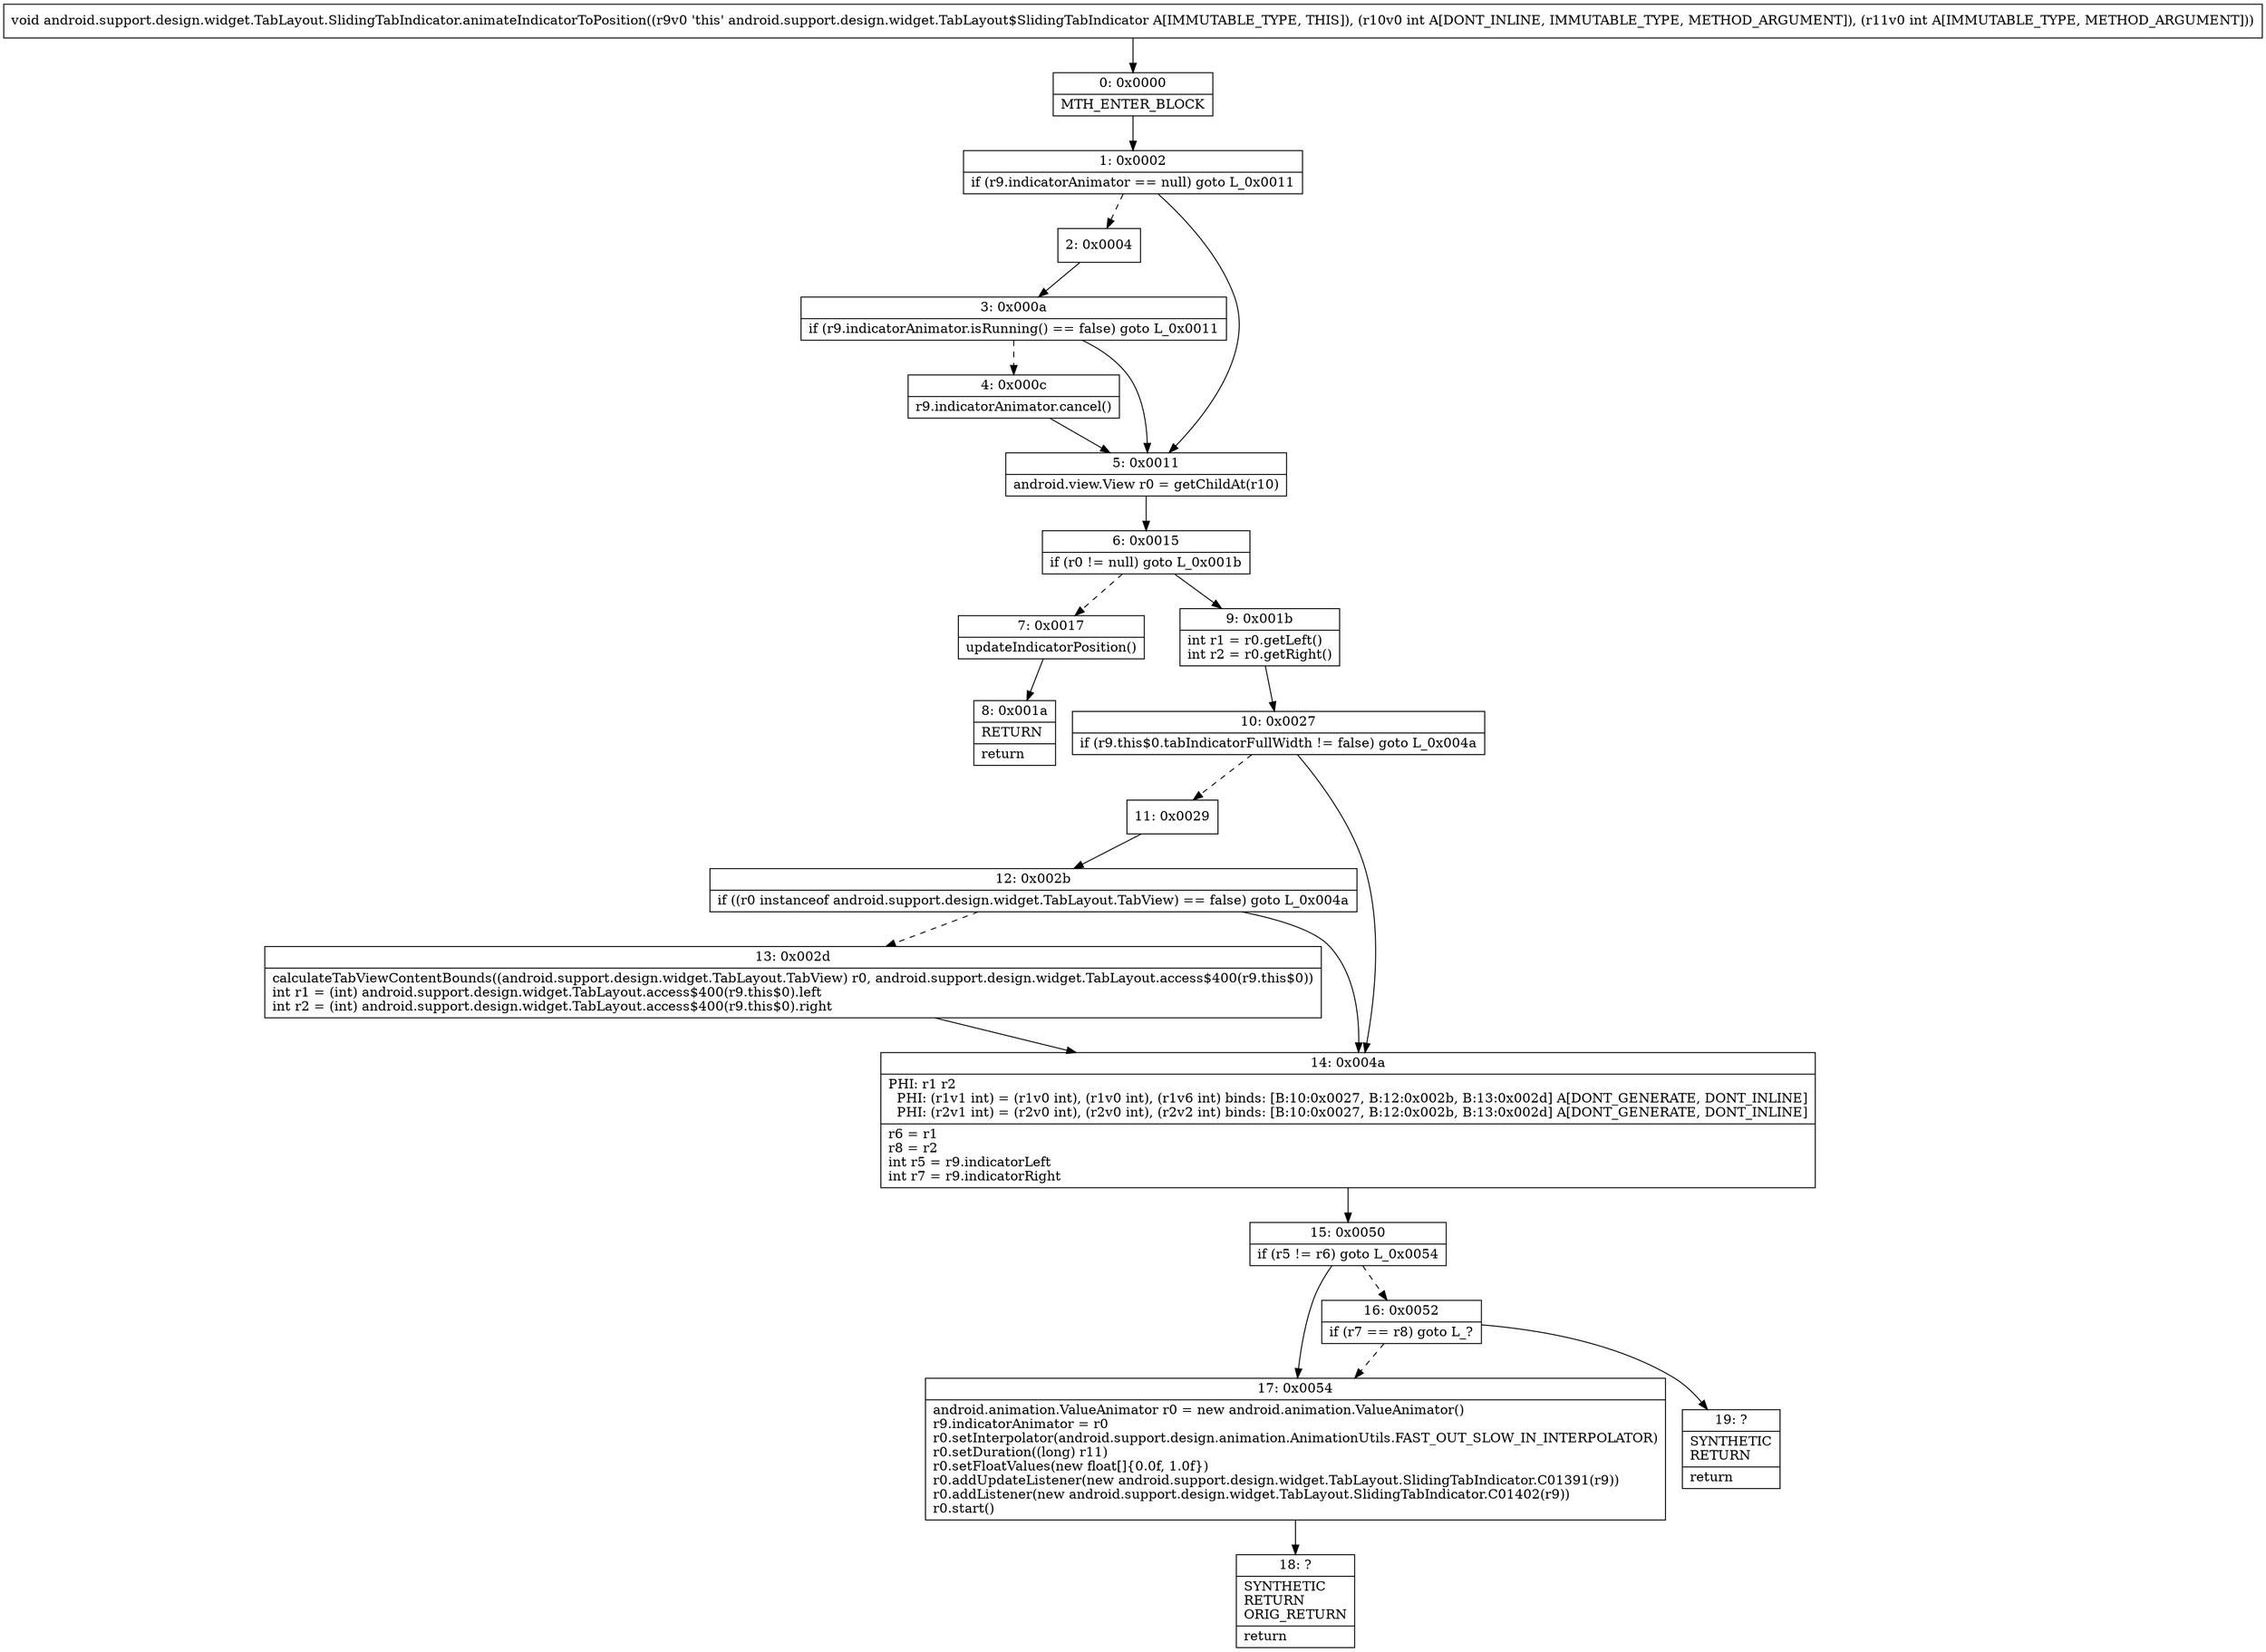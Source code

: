 digraph "CFG forandroid.support.design.widget.TabLayout.SlidingTabIndicator.animateIndicatorToPosition(II)V" {
Node_0 [shape=record,label="{0\:\ 0x0000|MTH_ENTER_BLOCK\l}"];
Node_1 [shape=record,label="{1\:\ 0x0002|if (r9.indicatorAnimator == null) goto L_0x0011\l}"];
Node_2 [shape=record,label="{2\:\ 0x0004}"];
Node_3 [shape=record,label="{3\:\ 0x000a|if (r9.indicatorAnimator.isRunning() == false) goto L_0x0011\l}"];
Node_4 [shape=record,label="{4\:\ 0x000c|r9.indicatorAnimator.cancel()\l}"];
Node_5 [shape=record,label="{5\:\ 0x0011|android.view.View r0 = getChildAt(r10)\l}"];
Node_6 [shape=record,label="{6\:\ 0x0015|if (r0 != null) goto L_0x001b\l}"];
Node_7 [shape=record,label="{7\:\ 0x0017|updateIndicatorPosition()\l}"];
Node_8 [shape=record,label="{8\:\ 0x001a|RETURN\l|return\l}"];
Node_9 [shape=record,label="{9\:\ 0x001b|int r1 = r0.getLeft()\lint r2 = r0.getRight()\l}"];
Node_10 [shape=record,label="{10\:\ 0x0027|if (r9.this$0.tabIndicatorFullWidth != false) goto L_0x004a\l}"];
Node_11 [shape=record,label="{11\:\ 0x0029}"];
Node_12 [shape=record,label="{12\:\ 0x002b|if ((r0 instanceof android.support.design.widget.TabLayout.TabView) == false) goto L_0x004a\l}"];
Node_13 [shape=record,label="{13\:\ 0x002d|calculateTabViewContentBounds((android.support.design.widget.TabLayout.TabView) r0, android.support.design.widget.TabLayout.access$400(r9.this$0))\lint r1 = (int) android.support.design.widget.TabLayout.access$400(r9.this$0).left\lint r2 = (int) android.support.design.widget.TabLayout.access$400(r9.this$0).right\l}"];
Node_14 [shape=record,label="{14\:\ 0x004a|PHI: r1 r2 \l  PHI: (r1v1 int) = (r1v0 int), (r1v0 int), (r1v6 int) binds: [B:10:0x0027, B:12:0x002b, B:13:0x002d] A[DONT_GENERATE, DONT_INLINE]\l  PHI: (r2v1 int) = (r2v0 int), (r2v0 int), (r2v2 int) binds: [B:10:0x0027, B:12:0x002b, B:13:0x002d] A[DONT_GENERATE, DONT_INLINE]\l|r6 = r1\lr8 = r2\lint r5 = r9.indicatorLeft\lint r7 = r9.indicatorRight\l}"];
Node_15 [shape=record,label="{15\:\ 0x0050|if (r5 != r6) goto L_0x0054\l}"];
Node_16 [shape=record,label="{16\:\ 0x0052|if (r7 == r8) goto L_?\l}"];
Node_17 [shape=record,label="{17\:\ 0x0054|android.animation.ValueAnimator r0 = new android.animation.ValueAnimator()\lr9.indicatorAnimator = r0\lr0.setInterpolator(android.support.design.animation.AnimationUtils.FAST_OUT_SLOW_IN_INTERPOLATOR)\lr0.setDuration((long) r11)\lr0.setFloatValues(new float[]\{0.0f, 1.0f\})\lr0.addUpdateListener(new android.support.design.widget.TabLayout.SlidingTabIndicator.C01391(r9))\lr0.addListener(new android.support.design.widget.TabLayout.SlidingTabIndicator.C01402(r9))\lr0.start()\l}"];
Node_18 [shape=record,label="{18\:\ ?|SYNTHETIC\lRETURN\lORIG_RETURN\l|return\l}"];
Node_19 [shape=record,label="{19\:\ ?|SYNTHETIC\lRETURN\l|return\l}"];
MethodNode[shape=record,label="{void android.support.design.widget.TabLayout.SlidingTabIndicator.animateIndicatorToPosition((r9v0 'this' android.support.design.widget.TabLayout$SlidingTabIndicator A[IMMUTABLE_TYPE, THIS]), (r10v0 int A[DONT_INLINE, IMMUTABLE_TYPE, METHOD_ARGUMENT]), (r11v0 int A[IMMUTABLE_TYPE, METHOD_ARGUMENT])) }"];
MethodNode -> Node_0;
Node_0 -> Node_1;
Node_1 -> Node_2[style=dashed];
Node_1 -> Node_5;
Node_2 -> Node_3;
Node_3 -> Node_4[style=dashed];
Node_3 -> Node_5;
Node_4 -> Node_5;
Node_5 -> Node_6;
Node_6 -> Node_7[style=dashed];
Node_6 -> Node_9;
Node_7 -> Node_8;
Node_9 -> Node_10;
Node_10 -> Node_11[style=dashed];
Node_10 -> Node_14;
Node_11 -> Node_12;
Node_12 -> Node_13[style=dashed];
Node_12 -> Node_14;
Node_13 -> Node_14;
Node_14 -> Node_15;
Node_15 -> Node_16[style=dashed];
Node_15 -> Node_17;
Node_16 -> Node_17[style=dashed];
Node_16 -> Node_19;
Node_17 -> Node_18;
}

